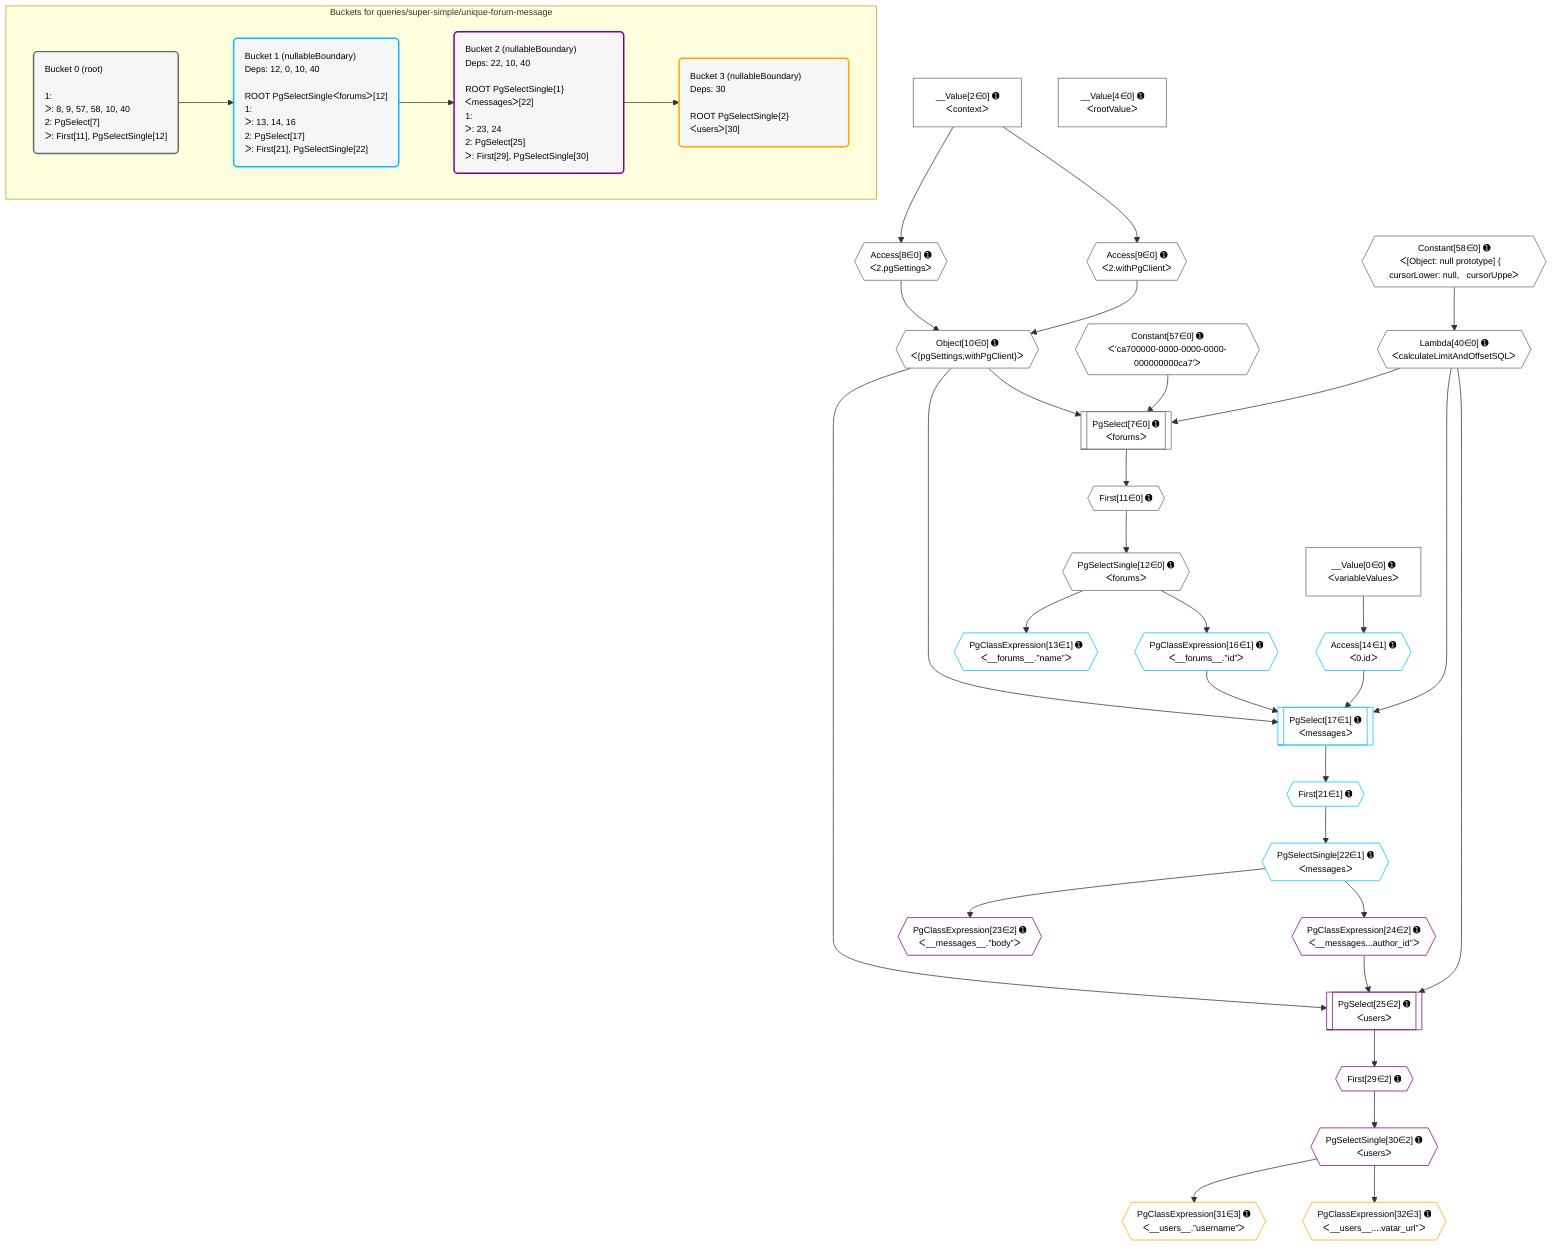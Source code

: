 %%{init: {'themeVariables': { 'fontSize': '12px'}}}%%
graph TD
    classDef path fill:#eee,stroke:#000,color:#000
    classDef plan fill:#fff,stroke-width:1px,color:#000
    classDef itemplan fill:#fff,stroke-width:2px,color:#000
    classDef unbatchedplan fill:#dff,stroke-width:1px,color:#000
    classDef sideeffectplan fill:#fcc,stroke-width:2px,color:#000
    classDef bucket fill:#f6f6f6,color:#000,stroke-width:2px,text-align:left


    %% plan dependencies
    PgSelect7[["PgSelect[7∈0] ➊<br />ᐸforumsᐳ"]]:::plan
    Object10{{"Object[10∈0] ➊<br />ᐸ{pgSettings,withPgClient}ᐳ"}}:::plan
    Constant57{{"Constant[57∈0] ➊<br />ᐸ'ca700000-0000-0000-0000-000000000ca7'ᐳ"}}:::plan
    Lambda40{{"Lambda[40∈0] ➊<br />ᐸcalculateLimitAndOffsetSQLᐳ"}}:::plan
    Object10 & Constant57 & Lambda40 --> PgSelect7
    Access8{{"Access[8∈0] ➊<br />ᐸ2.pgSettingsᐳ"}}:::plan
    Access9{{"Access[9∈0] ➊<br />ᐸ2.withPgClientᐳ"}}:::plan
    Access8 & Access9 --> Object10
    __Value2["__Value[2∈0] ➊<br />ᐸcontextᐳ"]:::plan
    __Value2 --> Access8
    __Value2 --> Access9
    First11{{"First[11∈0] ➊"}}:::plan
    PgSelect7 --> First11
    PgSelectSingle12{{"PgSelectSingle[12∈0] ➊<br />ᐸforumsᐳ"}}:::plan
    First11 --> PgSelectSingle12
    Constant58{{"Constant[58∈0] ➊<br />ᐸ[Object: null prototype] {   cursorLower: null,   cursorUppeᐳ"}}:::plan
    Constant58 --> Lambda40
    __Value0["__Value[0∈0] ➊<br />ᐸvariableValuesᐳ"]:::plan
    __Value4["__Value[4∈0] ➊<br />ᐸrootValueᐳ"]:::plan
    PgSelect17[["PgSelect[17∈1] ➊<br />ᐸmessagesᐳ"]]:::plan
    PgClassExpression16{{"PgClassExpression[16∈1] ➊<br />ᐸ__forums__.”id”ᐳ"}}:::plan
    Access14{{"Access[14∈1] ➊<br />ᐸ0.idᐳ"}}:::plan
    Object10 & PgClassExpression16 & Access14 & Lambda40 --> PgSelect17
    PgClassExpression13{{"PgClassExpression[13∈1] ➊<br />ᐸ__forums__.”name”ᐳ"}}:::plan
    PgSelectSingle12 --> PgClassExpression13
    __Value0 --> Access14
    PgSelectSingle12 --> PgClassExpression16
    First21{{"First[21∈1] ➊"}}:::plan
    PgSelect17 --> First21
    PgSelectSingle22{{"PgSelectSingle[22∈1] ➊<br />ᐸmessagesᐳ"}}:::plan
    First21 --> PgSelectSingle22
    PgSelect25[["PgSelect[25∈2] ➊<br />ᐸusersᐳ"]]:::plan
    PgClassExpression24{{"PgClassExpression[24∈2] ➊<br />ᐸ__messages...author_id”ᐳ"}}:::plan
    Object10 & PgClassExpression24 & Lambda40 --> PgSelect25
    PgClassExpression23{{"PgClassExpression[23∈2] ➊<br />ᐸ__messages__.”body”ᐳ"}}:::plan
    PgSelectSingle22 --> PgClassExpression23
    PgSelectSingle22 --> PgClassExpression24
    First29{{"First[29∈2] ➊"}}:::plan
    PgSelect25 --> First29
    PgSelectSingle30{{"PgSelectSingle[30∈2] ➊<br />ᐸusersᐳ"}}:::plan
    First29 --> PgSelectSingle30
    PgClassExpression31{{"PgClassExpression[31∈3] ➊<br />ᐸ__users__.”username”ᐳ"}}:::plan
    PgSelectSingle30 --> PgClassExpression31
    PgClassExpression32{{"PgClassExpression[32∈3] ➊<br />ᐸ__users__....vatar_url”ᐳ"}}:::plan
    PgSelectSingle30 --> PgClassExpression32

    %% define steps

    subgraph "Buckets for queries/super-simple/unique-forum-message"
    Bucket0("Bucket 0 (root)<br /><br />1: <br />ᐳ: 8, 9, 57, 58, 10, 40<br />2: PgSelect[7]<br />ᐳ: First[11], PgSelectSingle[12]"):::bucket
    classDef bucket0 stroke:#696969
    class Bucket0,__Value0,__Value2,__Value4,PgSelect7,Access8,Access9,Object10,First11,PgSelectSingle12,Lambda40,Constant57,Constant58 bucket0
    Bucket1("Bucket 1 (nullableBoundary)<br />Deps: 12, 0, 10, 40<br /><br />ROOT PgSelectSingleᐸforumsᐳ[12]<br />1: <br />ᐳ: 13, 14, 16<br />2: PgSelect[17]<br />ᐳ: First[21], PgSelectSingle[22]"):::bucket
    classDef bucket1 stroke:#00bfff
    class Bucket1,PgClassExpression13,Access14,PgClassExpression16,PgSelect17,First21,PgSelectSingle22 bucket1
    Bucket2("Bucket 2 (nullableBoundary)<br />Deps: 22, 10, 40<br /><br />ROOT PgSelectSingle{1}ᐸmessagesᐳ[22]<br />1: <br />ᐳ: 23, 24<br />2: PgSelect[25]<br />ᐳ: First[29], PgSelectSingle[30]"):::bucket
    classDef bucket2 stroke:#7f007f
    class Bucket2,PgClassExpression23,PgClassExpression24,PgSelect25,First29,PgSelectSingle30 bucket2
    Bucket3("Bucket 3 (nullableBoundary)<br />Deps: 30<br /><br />ROOT PgSelectSingle{2}ᐸusersᐳ[30]"):::bucket
    classDef bucket3 stroke:#ffa500
    class Bucket3,PgClassExpression31,PgClassExpression32 bucket3
    Bucket0 --> Bucket1
    Bucket1 --> Bucket2
    Bucket2 --> Bucket3
    end